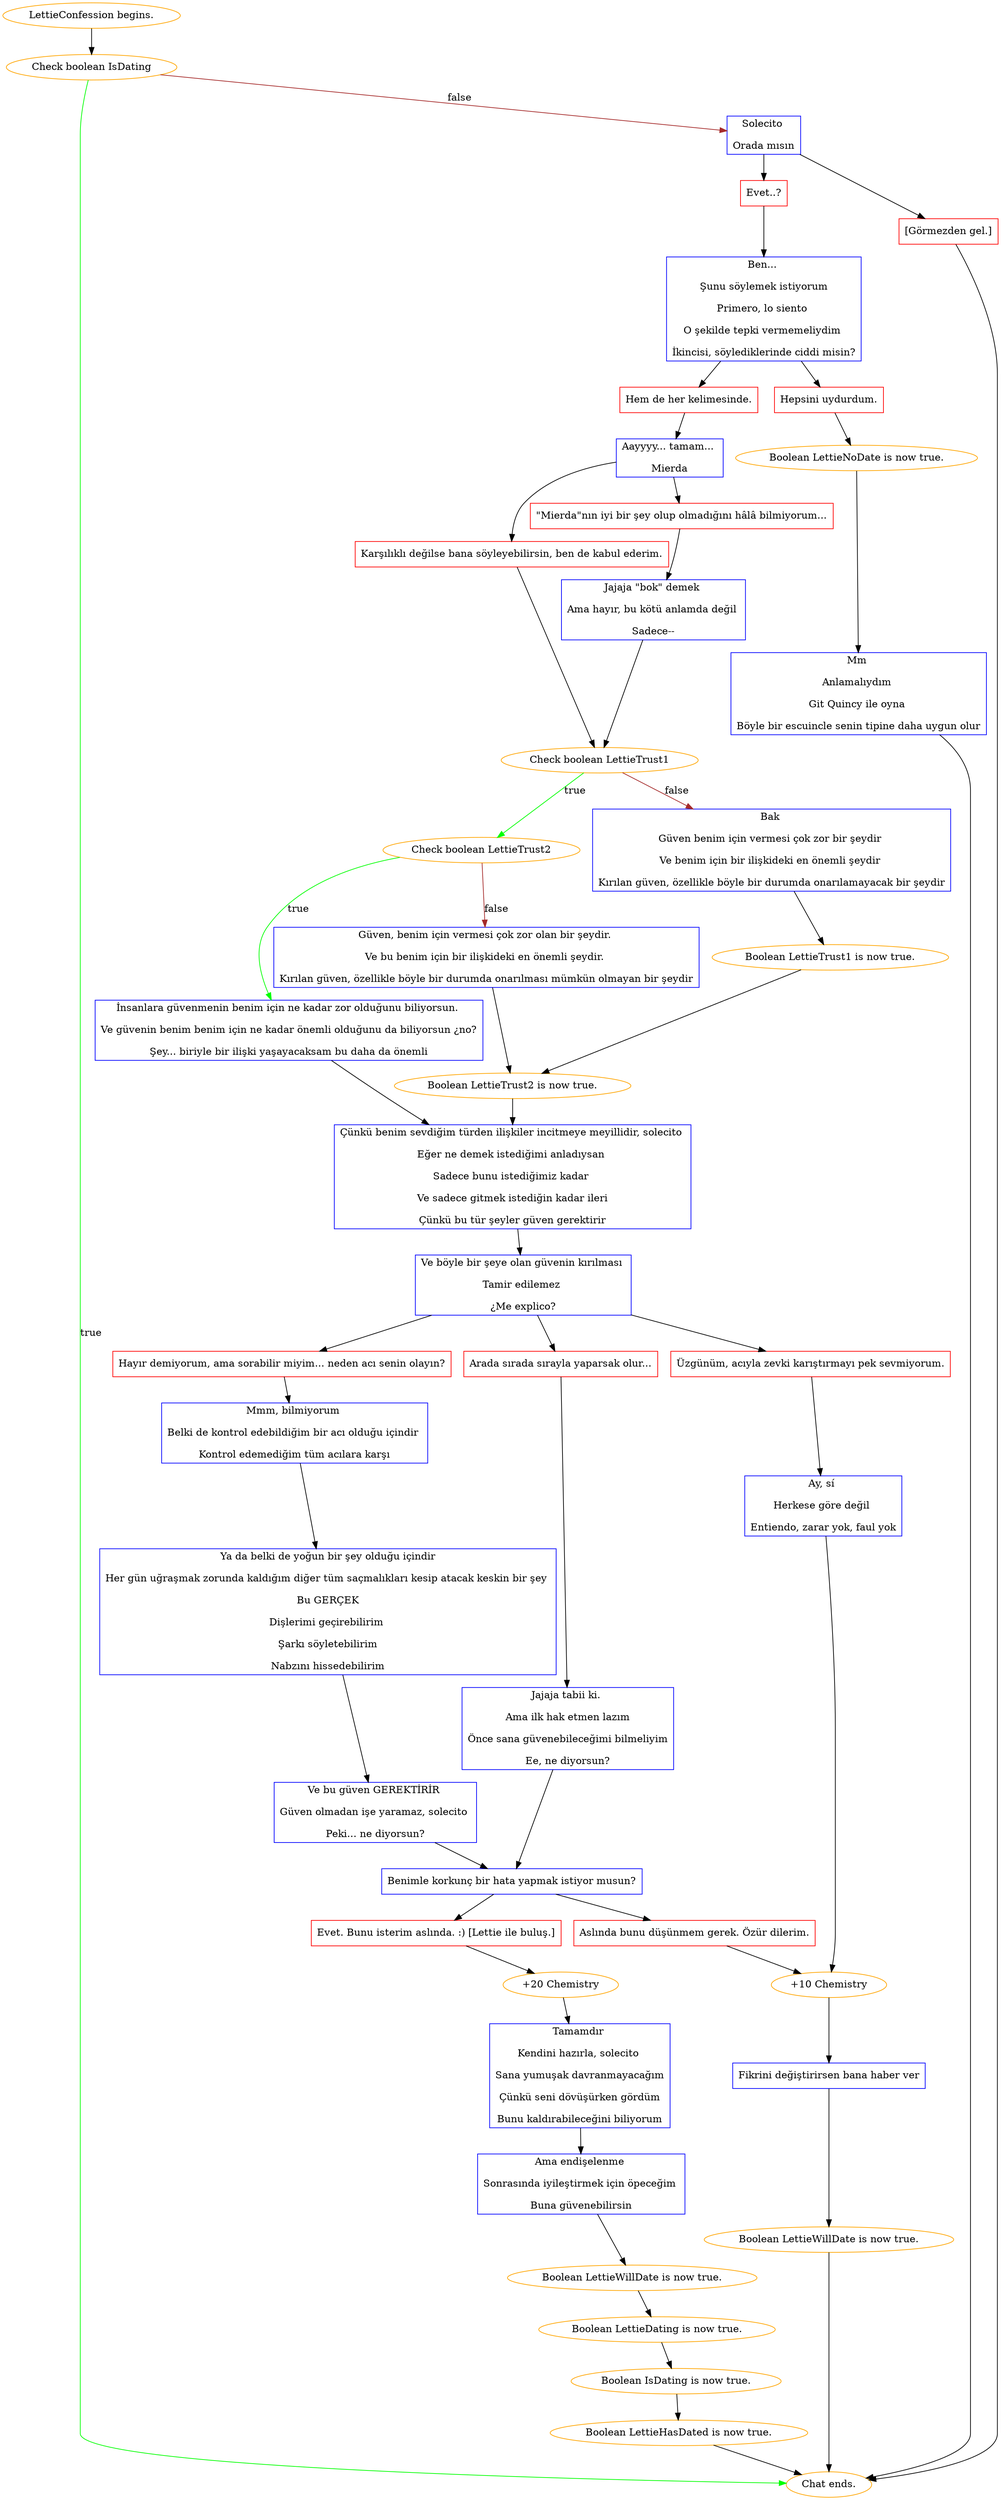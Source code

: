 digraph {
	"LettieConfession begins." [color=orange];
		"LettieConfession begins." -> j3507132931;
	j3507132931 [label="Check boolean IsDating",color=orange];
		j3507132931 -> "Chat ends." [label=true,color=green];
		j3507132931 -> j2129955208 [label=false,color=brown];
	"Chat ends." [color=orange];
	j2129955208 [label="Solecito 
Orada mısın",shape=box,color=blue];
		j2129955208 -> j3949866301;
		j2129955208 -> j1155504604;
	j3949866301 [label="Evet..?",shape=box,color=red];
		j3949866301 -> j2648778487;
	j1155504604 [label="[Görmezden gel.]",shape=box,color=red];
		j1155504604 -> "Chat ends.";
	j2648778487 [label="Ben... 
Şunu söylemek istiyorum
Primero, lo siento 
O şekilde tepki vermemeliydim 
İkincisi, söylediklerinde ciddi misin?",shape=box,color=blue];
		j2648778487 -> j1600413046;
		j2648778487 -> j1151779825;
	j1600413046 [label="Hem de her kelimesinde.",shape=box,color=red];
		j1600413046 -> j2971285132;
	j1151779825 [label="Hepsini uydurdum.",shape=box,color=red];
		j1151779825 -> j2748127657;
	j2971285132 [label="Aayyyy... tamam... 
Mierda",shape=box,color=blue];
		j2971285132 -> j3639769060;
		j2971285132 -> j1502168414;
	j2748127657 [label="Boolean LettieNoDate is now true.",color=orange];
		j2748127657 -> j2351085050;
	j3639769060 [label="Karşılıklı değilse bana söyleyebilirsin, ben de kabul ederim.",shape=box,color=red];
		j3639769060 -> j2720179985;
	j1502168414 [label="\"Mierda\"nın iyi bir şey olup olmadığını hâlâ bilmiyorum...",shape=box,color=red];
		j1502168414 -> j1481233530;
	j2351085050 [label="Mm 
Anlamalıydım 
Git Quincy ile oyna 
Böyle bir escuincle senin tipine daha uygun olur",shape=box,color=blue];
		j2351085050 -> "Chat ends.";
	j2720179985 [label="Check boolean LettieTrust1",color=orange];
		j2720179985 -> j675720518 [label=true,color=green];
		j2720179985 -> j2378376870 [label=false,color=brown];
	j1481233530 [label="Jajaja \"bok\" demek 
Ama hayır, bu kötü anlamda değil 
Sadece--",shape=box,color=blue];
		j1481233530 -> j2720179985;
	j675720518 [label="Check boolean LettieTrust2",color=orange];
		j675720518 -> j3890463335 [label=true,color=green];
		j675720518 -> j3653575055 [label=false,color=brown];
	j2378376870 [label="Bak 
Güven benim için vermesi çok zor bir şeydir 
Ve benim için bir ilişkideki en önemli şeydir 
Kırılan güven, özellikle böyle bir durumda onarılamayacak bir şeydir",shape=box,color=blue];
		j2378376870 -> j1156611891;
	j3890463335 [label="İnsanlara güvenmenin benim için ne kadar zor olduğunu biliyorsun. 
Ve güvenin benim benim için ne kadar önemli olduğunu da biliyorsun ¿no?
Şey... biriyle bir ilişki yaşayacaksam bu daha da önemli",shape=box,color=blue];
		j3890463335 -> j3057585167;
	j3653575055 [label="Güven, benim için vermesi çok zor olan bir şeydir. 
Ve bu benim için bir ilişkideki en önemli şeydir. 
Kırılan güven, özellikle böyle bir durumda onarılması mümkün olmayan bir şeydir",shape=box,color=blue];
		j3653575055 -> j4041599426;
	j1156611891 [label="Boolean LettieTrust1 is now true.",color=orange];
		j1156611891 -> j4041599426;
	j3057585167 [label="Çünkü benim sevdiğim türden ilişkiler incitmeye meyillidir, solecito 
Eğer ne demek istediğimi anladıysan 
Sadece bunu istediğimiz kadar 
Ve sadece gitmek istediğin kadar ileri
Çünkü bu tür şeyler güven gerektirir",shape=box,color=blue];
		j3057585167 -> j1601844317;
	j4041599426 [label="Boolean LettieTrust2 is now true.",color=orange];
		j4041599426 -> j3057585167;
	j1601844317 [label="Ve böyle bir şeye olan güvenin kırılması 
Tamir edilemez 
¿Me explico?",shape=box,color=blue];
		j1601844317 -> j536811785;
		j1601844317 -> j531560140;
		j1601844317 -> j1671245949;
	j536811785 [label="Hayır demiyorum, ama sorabilir miyim... neden acı senin olayın?",shape=box,color=red];
		j536811785 -> j3212330098;
	j531560140 [label="Arada sırada sırayla yaparsak olur...",shape=box,color=red];
		j531560140 -> j3035067026;
	j1671245949 [label="Üzgünüm, acıyla zevki karıştırmayı pek sevmiyorum.",shape=box,color=red];
		j1671245949 -> j2400711401;
	j3212330098 [label="Mmm, bilmiyorum 
Belki de kontrol edebildiğim bir acı olduğu içindir 
Kontrol edemediğim tüm acılara karşı",shape=box,color=blue];
		j3212330098 -> j3575602556;
	j3035067026 [label="Jajaja tabii ki. 
Ama ilk hak etmen lazım
Önce sana güvenebileceğimi bilmeliyim
Ee, ne diyorsun?",shape=box,color=blue];
		j3035067026 -> j1239317693;
	j2400711401 [label="Ay, sí 
Herkese göre değil 
Entiendo, zarar yok, faul yok",shape=box,color=blue];
		j2400711401 -> j149689905;
	j3575602556 [label="Ya da belki de yoğun bir şey olduğu içindir
Her gün uğraşmak zorunda kaldığım diğer tüm saçmalıkları kesip atacak keskin bir şey 
Bu GERÇEK
Dişlerimi geçirebilirim 
Şarkı söyletebilirim
Nabzını hissedebilirim",shape=box,color=blue];
		j3575602556 -> j3693007708;
	j1239317693 [label="Benimle korkunç bir hata yapmak istiyor musun?",shape=box,color=blue];
		j1239317693 -> j1833831057;
		j1239317693 -> j2099849115;
	j149689905 [label="+10 Chemistry",color=orange];
		j149689905 -> j2546981132;
	j3693007708 [label="Ve bu güven GEREKTİRİR 
Güven olmadan işe yaramaz, solecito 
Peki... ne diyorsun?",shape=box,color=blue];
		j3693007708 -> j1239317693;
	j1833831057 [label="Evet. Bunu isterim aslında. :) [Lettie ile buluş.]",shape=box,color=red];
		j1833831057 -> j2358926018;
	j2099849115 [label="Aslında bunu düşünmem gerek. Özür dilerim.",shape=box,color=red];
		j2099849115 -> j149689905;
	j2546981132 [label="Fikrini değiştirirsen bana haber ver",shape=box,color=blue];
		j2546981132 -> j2129367046;
	j2358926018 [label="+20 Chemistry",color=orange];
		j2358926018 -> j527146291;
	j2129367046 [label="Boolean LettieWillDate is now true.",color=orange];
		j2129367046 -> "Chat ends.";
	j527146291 [label="Tamamdır 
Kendini hazırla, solecito 
Sana yumuşak davranmayacağım
Çünkü seni dövüşürken gördüm
Bunu kaldırabileceğini biliyorum",shape=box,color=blue];
		j527146291 -> j1841986988;
	j1841986988 [label="Ama endişelenme 
Sonrasında iyileştirmek için öpeceğim 
Buna güvenebilirsin",shape=box,color=blue];
		j1841986988 -> j1300785588;
	j1300785588 [label="Boolean LettieWillDate is now true.",color=orange];
		j1300785588 -> j702074970;
	j702074970 [label="Boolean LettieDating is now true.",color=orange];
		j702074970 -> j938814249;
	j938814249 [label="Boolean IsDating is now true.",color=orange];
		j938814249 -> j3003494003;
	j3003494003 [label="Boolean LettieHasDated is now true.",color=orange];
		j3003494003 -> "Chat ends.";
}